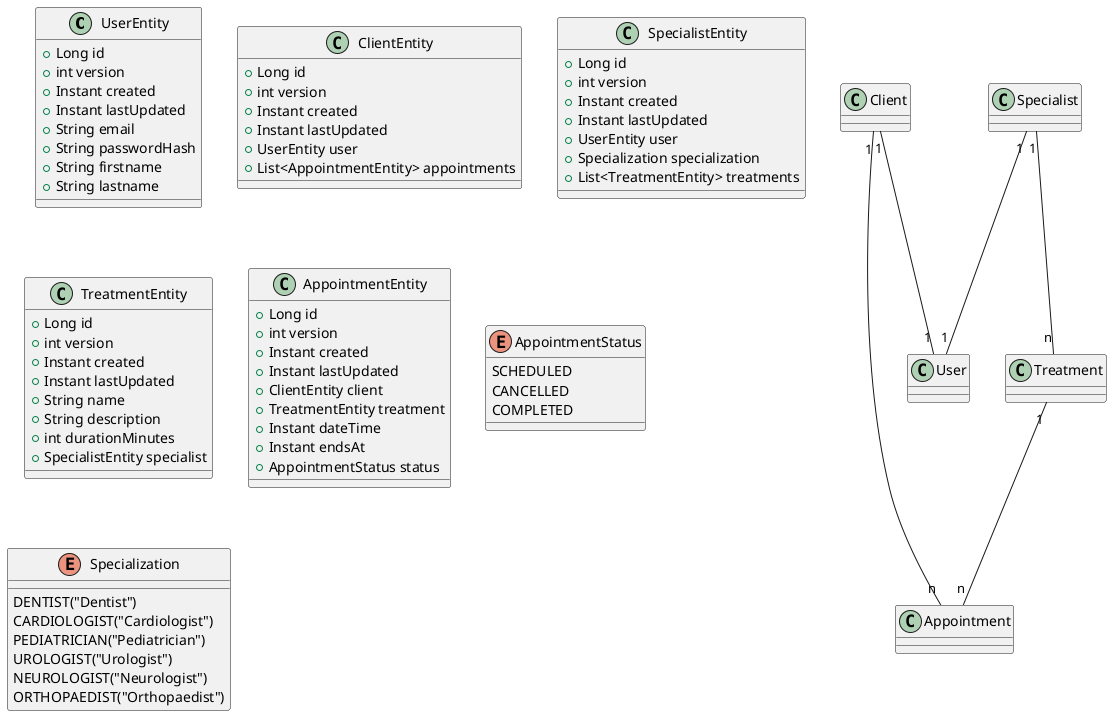 @startuml

class UserEntity {
    +Long id
    +int version
    +Instant created
    +Instant lastUpdated
    +String email
    +String passwordHash
    +String firstname
    +String lastname
}

class ClientEntity {
    +Long id
    +int version
    +Instant created
    +Instant lastUpdated
    +UserEntity user
    +List<AppointmentEntity> appointments
}

class SpecialistEntity {
    +Long id
    +int version
    +Instant created
    +Instant lastUpdated
    +UserEntity user
    +Specialization specialization
    +List<TreatmentEntity> treatments
}

class TreatmentEntity {
    +Long id
    +int version
    +Instant created
    +Instant lastUpdated
    +String name
    +String description
    +int durationMinutes
    +SpecialistEntity specialist
}

class AppointmentEntity {
    +Long id
    +int version
    +Instant created
    +Instant lastUpdated
    +ClientEntity client
    +TreatmentEntity treatment
    +Instant dateTime
    +Instant endsAt
    +AppointmentStatus status
}

enum AppointmentStatus {
    SCHEDULED
    CANCELLED
    COMPLETED
}

enum Specialization {
    DENTIST("Dentist") 
	CARDIOLOGIST("Cardiologist") 
	PEDIATRICIAN("Pediatrician") 
	UROLOGIST("Urologist")
	NEUROLOGIST("Neurologist") 
	ORTHOPAEDIST("Orthopaedist")
}

Client "1" -- "1" User 
Client "1" -- "n" Appointment 
Specialist "1" -- "1" User
Specialist "1" -- "n" Treatment 
Treatment "1" -- "n" Appointment 

@enduml
